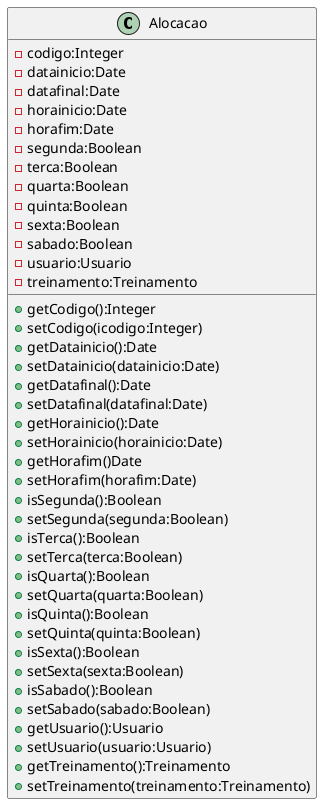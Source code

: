 @startuml
class Alocacao {

    - codigo:Integer
    - datainicio:Date
    - datafinal:Date
    - horainicio:Date
    - horafim:Date
    - segunda:Boolean
    - terca:Boolean
    - quarta:Boolean
    - quinta:Boolean
    - sexta:Boolean
    - sabado:Boolean
    - usuario:Usuario 
    - treinamento:Treinamento
    + getCodigo():Integer
    + setCodigo(icodigo:Integer)
    + getDatainicio():Date 
    + setDatainicio(datainicio:Date)
    + getDatafinal():Date 
    + setDatafinal(datafinal:Date)
    + getHorainicio():Date 
    + setHorainicio(horainicio:Date)
    + getHorafim()Date 
    + setHorafim(horafim:Date)
    + isSegunda():Boolean 
    + setSegunda(segunda:Boolean)
    + isTerca():Boolean 
    + setTerca(terca:Boolean)
    + isQuarta():Boolean 
    + setQuarta(quarta:Boolean)
    + isQuinta():Boolean 
    + setQuinta(quinta:Boolean)
    + isSexta():Boolean 
    + setSexta(sexta:Boolean)
    + isSabado():Boolean 
    + setSabado(sabado:Boolean)
    + getUsuario():Usuario 
    + setUsuario(usuario:Usuario)
    + getTreinamento():Treinamento 
    + setTreinamento(treinamento:Treinamento)
}

@enduml
